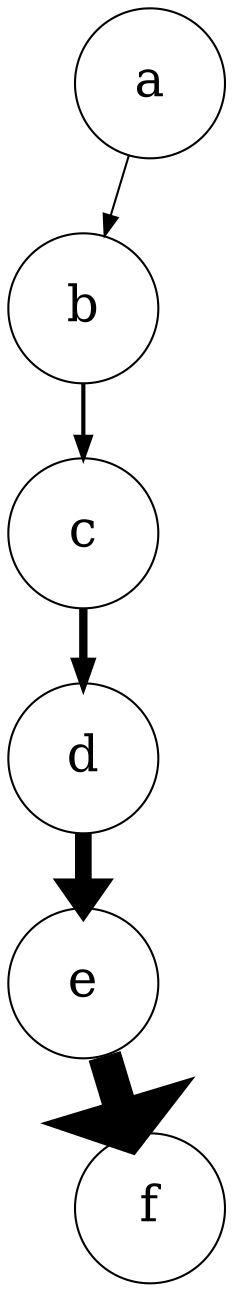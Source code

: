 digraph grow1 {
  graph [margin="0,0"]
  node [shape=circle, fixedsize=true, width=1.0, height=1.0, fontsize=24]
  a -> b
  b -> c [penwidth=2]
  c -> d [penwidth=4]
  d -> e [penwidth=8]
  e -> f [penwidth=16]
  f -> a [style=invis]
}
